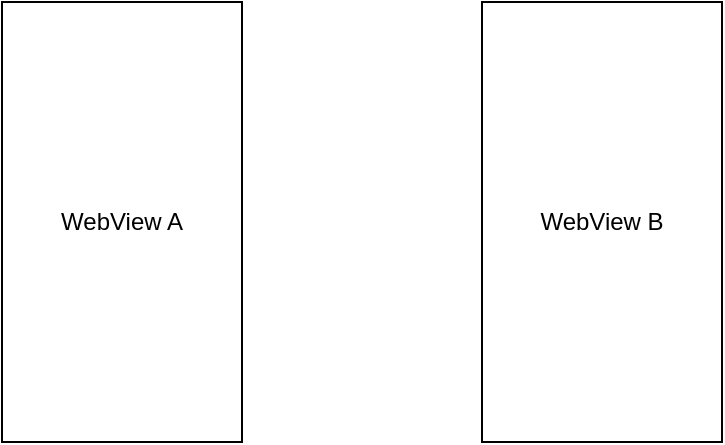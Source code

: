 <mxfile version="22.0.8" type="github">
  <diagram name="Page-1" id="7x2yft6GMGwAYUUNd7U7">
    <mxGraphModel dx="1242" dy="781" grid="1" gridSize="10" guides="1" tooltips="1" connect="1" arrows="1" fold="1" page="1" pageScale="1" pageWidth="850" pageHeight="1100" math="0" shadow="0">
      <root>
        <mxCell id="0" />
        <mxCell id="1" parent="0" />
        <mxCell id="L9rHaHsLYtnHYoEUxmg6-1" value="WebView A" style="rounded=0;whiteSpace=wrap;html=1;" vertex="1" parent="1">
          <mxGeometry x="110" y="270" width="120" height="220" as="geometry" />
        </mxCell>
        <mxCell id="L9rHaHsLYtnHYoEUxmg6-2" value="WebView B" style="rounded=0;whiteSpace=wrap;html=1;" vertex="1" parent="1">
          <mxGeometry x="350" y="270" width="120" height="220" as="geometry" />
        </mxCell>
      </root>
    </mxGraphModel>
  </diagram>
</mxfile>
